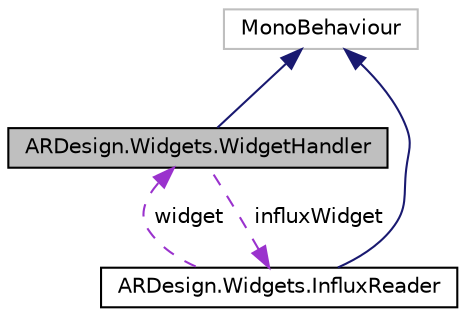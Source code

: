 digraph "ARDesign.Widgets.WidgetHandler"
{
 // LATEX_PDF_SIZE
  edge [fontname="Helvetica",fontsize="10",labelfontname="Helvetica",labelfontsize="10"];
  node [fontname="Helvetica",fontsize="10",shape=record];
  Node3 [label="ARDesign.Widgets.WidgetHandler",height=0.2,width=0.4,color="black", fillcolor="grey75", style="filled", fontcolor="black",tooltip="Refers to general data-agnostic widget functionality"];
  Node4 -> Node3 [dir="back",color="midnightblue",fontsize="10",style="solid",fontname="Helvetica"];
  Node4 [label="MonoBehaviour",height=0.2,width=0.4,color="grey75", fillcolor="white", style="filled",tooltip=" "];
  Node5 -> Node3 [dir="back",color="darkorchid3",fontsize="10",style="dashed",label=" influxWidget" ,fontname="Helvetica"];
  Node5 [label="ARDesign.Widgets.InfluxReader",height=0.2,width=0.4,color="black", fillcolor="white", style="filled",URL="$class_a_r_design_1_1_widgets_1_1_influx_reader.html",tooltip="Abstract class for querying Influx data to widgets. Includes implemented methods for building useful ..."];
  Node4 -> Node5 [dir="back",color="midnightblue",fontsize="10",style="solid",fontname="Helvetica"];
  Node3 -> Node5 [dir="back",color="darkorchid3",fontsize="10",style="dashed",label=" widget" ,fontname="Helvetica"];
}
